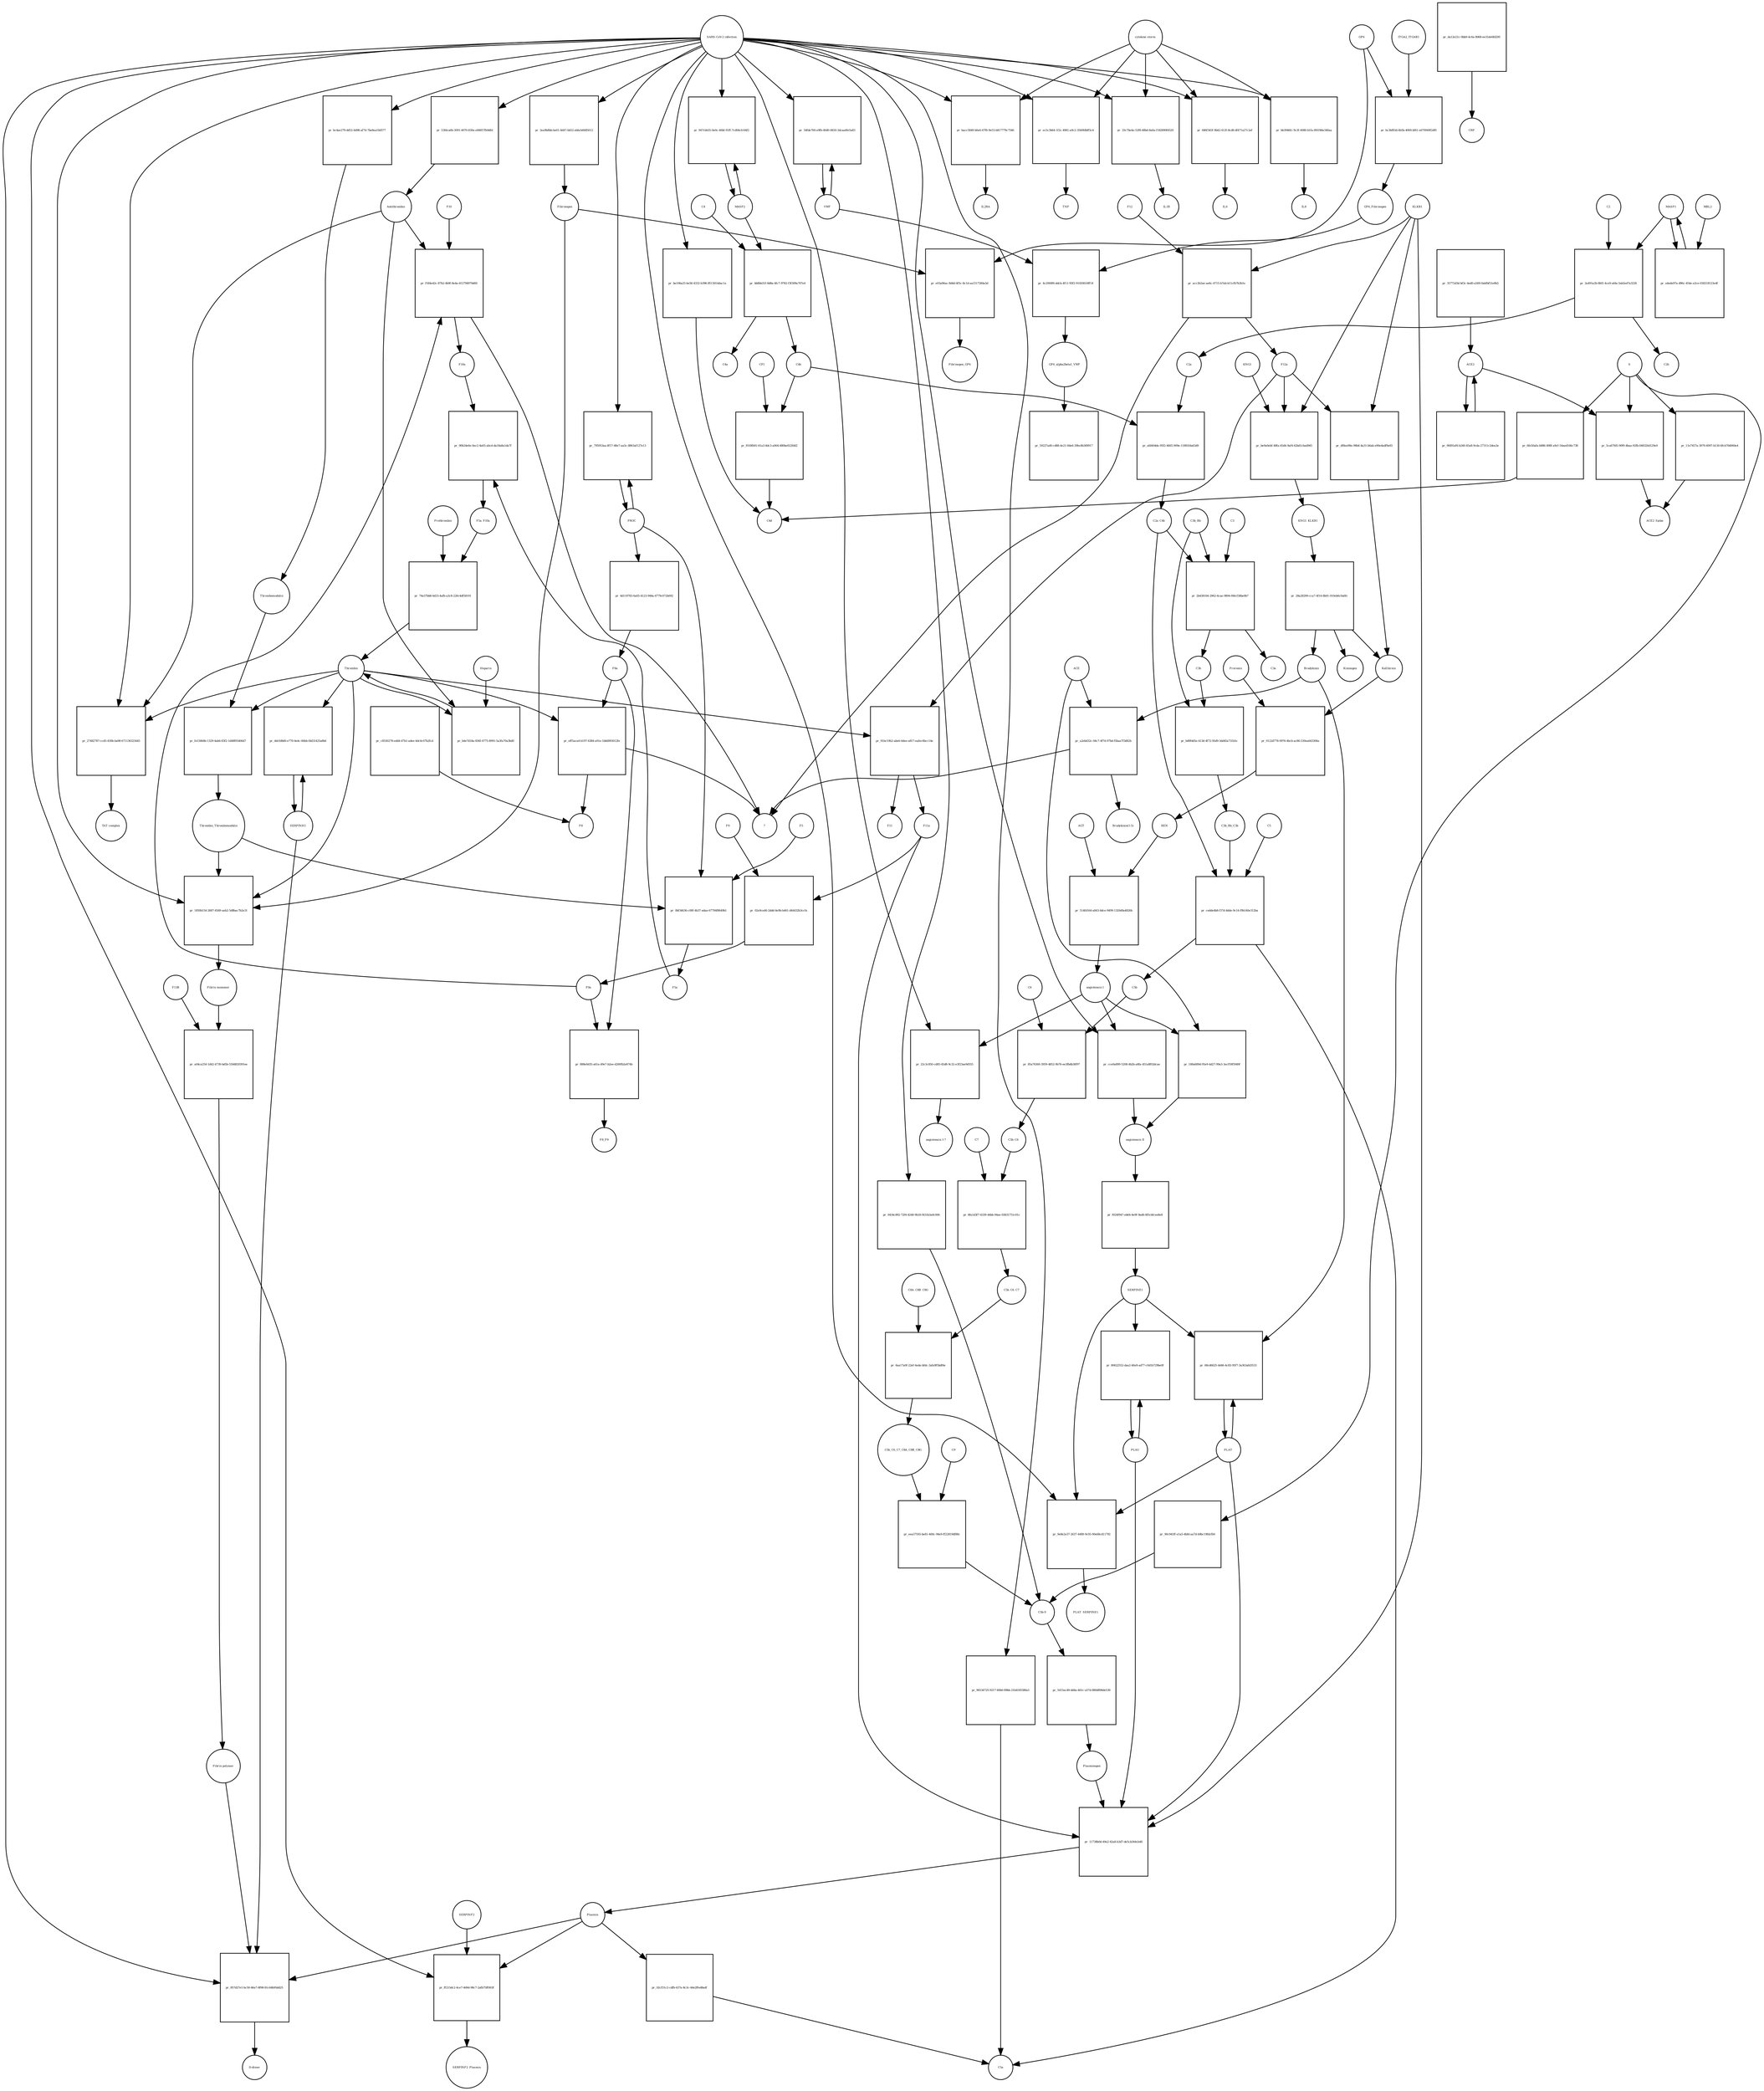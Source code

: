strict digraph  {
C4b [annotation="", bipartite=0, cls=macromolecule, fontsize=4, label=C4b, shape=circle];
"pr_afd404de-95f2-4665-909e-11881fda63d9" [annotation="", bipartite=1, cls=process, fontsize=4, label="pr_afd404de-95f2-4665-909e-11881fda63d9", shape=square];
C2a [annotation="", bipartite=0, cls=macromolecule, fontsize=4, label=C2a, shape=circle];
C2a_C4b [annotation="", bipartite=0, cls=complex, fontsize=4, label=C2a_C4b, shape=circle];
C3b [annotation="", bipartite=0, cls=macromolecule, fontsize=4, label=C3b, shape=circle];
"pr_bd9fdd5e-413d-4f72-95d9-3dd45a731b5c" [annotation="", bipartite=1, cls=process, fontsize=4, label="pr_bd9fdd5e-413d-4f72-95d9-3dd45a731b5c", shape=square];
C3b_Bb [annotation="urn_miriam_pubmed_12440962|urn_miriam_brenda_3.4.21.47", bipartite=0, cls=complex, fontsize=4, label=C3b_Bb, shape=circle];
C3b_Bb_C3b [annotation="urn_miriam_pubmed_12440962|urn_miriam_brenda_34.4.21.47", bipartite=0, cls=complex, fontsize=4, label=C3b_Bb_C3b, shape=circle];
"pr_f018fb91-61a3-4dc3-a064-480be022fdd2" [annotation="", bipartite=1, cls=process, fontsize=4, label="pr_f018fb91-61a3-4dc3-a064-480be022fdd2", shape=square];
C4d [annotation="", bipartite=0, cls=macromolecule, fontsize=4, label=C4d, shape=circle];
CFI [annotation="urn_miriam_hgnc_HGNC%3A2771", bipartite=0, cls=macromolecule, fontsize=4, label=CFI, shape=circle];
"pr_c8550278-edd4-47b1-adee-4dc6c07b2fcd" [annotation="", bipartite=1, cls=process, fontsize=4, label="pr_c8550278-edd4-47b1-adee-4dc6c07b2fcd", shape=square];
F8 [annotation="urn_miriam_hgnc_HGNC%3A3546", bipartite=0, cls=macromolecule, fontsize=4, label=F8, shape=circle];
"pr_53fdca6b-3091-4070-830e-e84857fb9dfd" [annotation="", bipartite=1, cls=process, fontsize=4, label="pr_53fdca6b-3091-4070-830e-e84857fb9dfd", shape=square];
Antithrombin [annotation="urn_miriam_hgnc_HGNC%3A775", bipartite=0, cls=macromolecule, fontsize=4, label=Antithrombin, shape=circle];
"SARS-CoV-2 infection" [annotation=urn_miriam_taxonomy_2697049, bipartite=0, cls=phenotype, fontsize=4, label="SARS-CoV-2 infection", shape=circle];
S [annotation="urn_miriam_uniprot_P0DTC2|urn_miriam_uniprot_P59594", bipartite=0, cls=macromolecule, fontsize=4, label=S, shape=circle];
"pr_11e7457a-3070-4097-b130-6fcb70d060e4" [annotation="", bipartite=1, cls="omitted process", fontsize=4, label="pr_11e7457a-3070-4097-b130-6fcb70d060e4", shape=square];
ACE2_Spike [annotation="", bipartite=0, cls=complex, fontsize=4, label=ACE2_Spike, shape=circle];
Bradykinin [annotation="urn_miriam_obo.chebi_CHEBI%3A3165", bipartite=0, cls=macromolecule, fontsize=4, label=Bradykinin, shape=circle];
"pr_a2ebd32c-04c7-4f7d-97bd-f5baa7f3d82b" [annotation="", bipartite=1, cls=process, fontsize=4, label="pr_a2ebd32c-04c7-4f7d-97bd-f5baa7f3d82b", shape=square];
"Bradykinin(1-5)" [annotation="", bipartite=0, cls=macromolecule, fontsize=4, label="Bradykinin(1-5)", shape=circle];
"?" [annotation="", bipartite=0, cls=macromolecule, fontsize=4, label="?", shape=circle];
ACE [annotation="urn_miriam_hgnc_HGNC%3A2707", bipartite=0, cls=macromolecule, fontsize=4, label=ACE, shape=circle];
ACE2 [annotation="urn_miriam_hgnc_HGNC%3A13557", bipartite=0, cls=macromolecule, fontsize=4, label=ACE2, shape=circle];
"pr_9fd91af6-b240-45a8-9cda-27311c2dea3e" [annotation="", bipartite=1, cls=process, fontsize=4, label="pr_9fd91af6-b240-45a8-9cda-27311c2dea3e", shape=square];
"pr_5ca67fd5-90f9-4baa-92fb-048326d129e9" [annotation="", bipartite=1, cls=process, fontsize=4, label="pr_5ca67fd5-90f9-4baa-92fb-048326d129e9", shape=square];
"pr_35772d3d-bf3c-4ed0-a569-0abfbf51e8b5" [annotation="", bipartite=1, cls=process, fontsize=4, label="pr_35772d3d-bf3c-4ed0-a569-0abfbf51e8b5", shape=square];
"angiotensin I" [annotation="urn_miriam_obo.chebi_CHEBI%3A2718", bipartite=0, cls="simple chemical", fontsize=4, label="angiotensin I", shape=circle];
"pr_22c3c850-cd85-45d8-9c32-e3f23ae9d555" [annotation="", bipartite=1, cls=process, fontsize=4, label="pr_22c3c850-cd85-45d8-9c32-e3f23ae9d555", shape=square];
"angiotensin I-7" [annotation="urn_miriam_obo.chebi_CHEBI%3A55438", bipartite=0, cls="simple chemical", fontsize=4, label="angiotensin I-7", shape=circle];
"pr_6fe50afa-b886-498f-a9cf-54aed166c738" [annotation="", bipartite=1, cls=process, fontsize=4, label="pr_6fe50afa-b886-498f-a9cf-54aed166c738", shape=square];
"pr_90c941ff-e1a5-4bfd-aa7d-b9bc19fdcfb0" [annotation="", bipartite=1, cls=process, fontsize=4, label="pr_90c941ff-e1a5-4bfd-aa7d-b9bc19fdcfb0", shape=square];
"C5b-9" [annotation="", bipartite=0, cls=complex, fontsize=4, label="C5b-9", shape=circle];
"pr_da12e21c-0bb9-4c6a-8068-ee31de6fd295" [annotation="", bipartite=1, cls=process, fontsize=4, label="pr_da12e21c-0bb9-4c6a-8068-ee31de6fd295", shape=square];
CRP [annotation="urn_miriam_hgnc_HGNC%3A2367", bipartite=0, cls=macromolecule, fontsize=4, label=CRP, shape=circle];
VWF [annotation="", bipartite=0, cls=macromolecule, fontsize=4, label=VWF, shape=circle];
"pr_54fde760-e9fb-40d0-8450-3dcaa6fe5a83" [annotation="", bipartite=1, cls=process, fontsize=4, label="pr_54fde760-e9fb-40d0-8450-3dcaa6fe5a83", shape=square];
PROC [annotation="urn_miriam_hgnc_HGNC%3A9451", bipartite=0, cls=macromolecule, fontsize=4, label=PROC, shape=circle];
"pr_795953aa-8f17-48e7-aa5c-8863af127e13" [annotation="", bipartite=1, cls=process, fontsize=4, label="pr_795953aa-8f17-48e7-aa5c-8863af127e13", shape=square];
"pr_be106a25-be56-4332-b396-8513014dac1a" [annotation="", bipartite=1, cls=process, fontsize=4, label="pr_be106a25-be56-4332-b396-8513014dac1a", shape=square];
Plasmin [annotation="urn_miriam_hgnc_HGNC%3A9051", bipartite=0, cls=macromolecule, fontsize=4, label=Plasmin, shape=circle];
"pr_ff215dc2-4ce7-469d-98c7-2afb75ff003f" [annotation="", bipartite=1, cls=process, fontsize=4, label="pr_ff215dc2-4ce7-469d-98c7-2afb75ff003f", shape=square];
SERPINF2 [annotation="urn_miriam_hgnc_HGNC%3A9075", bipartite=0, cls=macromolecule, fontsize=4, label=SERPINF2, shape=circle];
SERPINF2_Plasmin [annotation="", bipartite=0, cls=complex, fontsize=4, label=SERPINF2_Plasmin, shape=circle];
"pr_bc4ae279-dd52-4d98-af7d-7be8ea18d577" [annotation="", bipartite=1, cls=process, fontsize=4, label="pr_bc4ae279-dd52-4d98-af7d-7be8ea18d577", shape=square];
Thrombomodulin [annotation="urn_miriam_hgnc_HGNC%3A11784", bipartite=0, cls=macromolecule, fontsize=4, label=Thrombomodulin, shape=circle];
KLKB1 [annotation=urn_miriam_hgnc_6371, bipartite=0, cls=macromolecule, fontsize=4, label=KLKB1, shape=circle];
"pr_df8ee98e-98b4-4a31-b6ab-e90e4adf9e65" [annotation="", bipartite=1, cls=process, fontsize=4, label="pr_df8ee98e-98b4-4a31-b6ab-e90e4adf9e65", shape=square];
Kallikrein [annotation=urn_miriam_hgnc_6371, bipartite=0, cls=macromolecule, fontsize=4, label=Kallikrein, shape=circle];
F12a [annotation="urn_miriam_hgnc_HGNC%3A3530", bipartite=0, cls=macromolecule, fontsize=4, label=F12a, shape=circle];
KNG1_KLKB1 [annotation=urn_miriam_pubmed_17598838, bipartite=0, cls=complex, fontsize=4, label=KNG1_KLKB1, shape=circle];
"pr_28a28299-cca7-4f14-8b01-010eb6c0a6fc" [annotation="", bipartite=1, cls=process, fontsize=4, label="pr_28a28299-cca7-4f14-8b01-010eb6c0a6fc", shape=square];
Kininogen [annotation="urn_miriam_hgnc_HGNC%3A6383", bipartite=0, cls=macromolecule, fontsize=4, label=Kininogen, shape=circle];
"pr_0434c892-72f4-4248-9b18-f431b3a0c006" [annotation="", bipartite=1, cls=process, fontsize=4, label="pr_0434c892-72f4-4248-9b18-f431b3a0c006", shape=square];
"pr_96534725-9217-40b0-89bb-21b4185586a1" [annotation="", bipartite=1, cls=process, fontsize=4, label="pr_96534725-9217-40b0-89bb-21b4185586a1", shape=square];
C5a [annotation="", bipartite=0, cls=macromolecule, fontsize=4, label=C5a, shape=circle];
PLAT [annotation="urn_miriam_hgnc_HGNC%3A9051", bipartite=0, cls=macromolecule, fontsize=4, label=PLAT, shape=circle];
"pr_68cd6625-4d46-4c83-95f7-3a363afd3533" [annotation="", bipartite=1, cls=process, fontsize=4, label="pr_68cd6625-4d46-4c83-95f7-3a363afd3533", shape=square];
SERPINE1 [annotation="urn_miriam_hgnc_HGNC%3A8593", bipartite=0, cls=macromolecule, fontsize=4, label=SERPINE1, shape=circle];
AGT [annotation="urn_miriam_hgnc_HGNC%3A333", bipartite=0, cls=macromolecule, fontsize=4, label=AGT, shape=circle];
"pr_514fd164-a843-4dce-9499-1320d0a4826b" [annotation="", bipartite=1, cls=process, fontsize=4, label="pr_514fd164-a843-4dce-9499-1320d0a4826b", shape=square];
REN [annotation="urn_miriam_hgnc_HGNC%3A9958", bipartite=0, cls=macromolecule, fontsize=4, label=REN, shape=circle];
C2 [annotation="urn_miriam_hgnc_HGNC%3A1248", bipartite=0, cls=macromolecule, fontsize=4, label=C2, shape=circle];
"pr_2a491a2b-8fd1-4ce9-afda-5ab2ed7a3226" [annotation="", bipartite=1, cls=process, fontsize=4, label="pr_2a491a2b-8fd1-4ce9-afda-5ab2ed7a3226", shape=square];
C2b [annotation="", bipartite=0, cls=macromolecule, fontsize=4, label=C2b, shape=circle];
MASP1 [annotation="", bipartite=0, cls=macromolecule, fontsize=4, label=MASP1, shape=circle];
MASP2 [annotation="", bipartite=0, cls=macromolecule, fontsize=4, label=MASP2, shape=circle];
"pr_947cbb55-0e0c-46bf-91ff-7cd04cfc64f2" [annotation="", bipartite=1, cls=process, fontsize=4, label="pr_947cbb55-0e0c-46bf-91ff-7cd04cfc64f2", shape=square];
"pr_a4eda97a-d96c-454e-a3ce-030218123e4f" [annotation="", bipartite=1, cls=process, fontsize=4, label="pr_a4eda97a-d96c-454e-a3ce-030218123e4f", shape=square];
MBL2 [annotation=urn_miriam_hgnc_6902, bipartite=0, cls=macromolecule, fontsize=4, label=MBL2, shape=circle];
F10 [annotation="urn_miriam_hgnc_HGNC%3A3528", bipartite=0, cls=macromolecule, fontsize=4, label=F10, shape=circle];
"pr_f184e42c-87b2-4b9f-8e4a-612794970d60" [annotation="", bipartite=1, cls=process, fontsize=4, label="pr_f184e42c-87b2-4b9f-8e4a-612794970d60", shape=square];
F10a [annotation="urn_miriam_hgnc_HGNC%3A3528", bipartite=0, cls=macromolecule, fontsize=4, label=F10a, shape=circle];
F9a [annotation="", bipartite=0, cls=macromolecule, fontsize=4, label=F9a, shape=circle];
C3 [annotation="urn_miriam_hgnc_HGNC%3A1318", bipartite=0, cls=macromolecule, fontsize=4, label=C3, shape=circle];
"pr_2b438164-2962-4cae-9894-f66cf38be9b7" [annotation="", bipartite=1, cls=process, fontsize=4, label="pr_2b438164-2962-4cae-9894-f66cf38be9b7", shape=square];
C3a [annotation="", bipartite=0, cls=macromolecule, fontsize=4, label=C3a, shape=circle];
Prorenin [annotation="", bipartite=0, cls=macromolecule, fontsize=4, label=Prorenin, shape=circle];
"pr_0122d778-0976-4bcb-ac86-530ea643306a" [annotation="", bipartite=1, cls=process, fontsize=4, label="pr_0122d778-0976-4bcb-ac86-530ea643306a", shape=square];
F8a [annotation="urn_miriam_hgnc_HGNC%3A3546", bipartite=0, cls=macromolecule, fontsize=4, label=F8a, shape=circle];
"pr_eff5aca4-b197-4384-a91e-1b8d993012fe" [annotation="", bipartite=1, cls=process, fontsize=4, label="pr_eff5aca4-b197-4384-a91e-1b8d993012fe", shape=square];
Thrombin [annotation="urn_miriam_hgnc_HGNC%3A3535", bipartite=0, cls=macromolecule, fontsize=4, label=Thrombin, shape=circle];
"pr_b4e7d18a-836f-4775-8991-5a3fa70a3bd0" [annotation="", bipartite=1, cls=process, fontsize=4, label="pr_b4e7d18a-836f-4775-8991-5a3fa70a3bd0", shape=square];
Heparin [annotation="urn_miriam_pubmed_708377|urn_miriam_obo.chebi_CHEBI%3A28304", bipartite=0, cls="simple chemical", fontsize=4, label=Heparin, shape=circle];
"pr_188a689d-95e9-4d27-99a3-3ecf59f5949f" [annotation="", bipartite=1, cls=process, fontsize=4, label="pr_188a689d-95e9-4d27-99a3-3ecf59f5949f", shape=square];
"angiotensin II" [annotation="urn_miriam_obo.chebi_CHEBI%3A2718", bipartite=0, cls="simple chemical", fontsize=4, label="angiotensin II", shape=circle];
PLAU [annotation="", bipartite=0, cls=macromolecule, fontsize=4, label=PLAU, shape=circle];
"pr_80622552-daa2-46a9-ad77-c0d1b729be0f" [annotation="", bipartite=1, cls=process, fontsize=4, label="pr_80622552-daa2-46a9-ad77-c0d1b729be0f", shape=square];
F12 [annotation="urn_miriam_hgnc_HGNC%3A3530", bipartite=0, cls=macromolecule, fontsize=4, label=F12, shape=circle];
"pr_acc2b2ae-ae6c-4715-b7ab-b11cfb7b3b1e" [annotation="", bipartite=1, cls=process, fontsize=4, label="pr_acc2b2ae-ae6c-4715-b7ab-b11cfb7b3b1e", shape=square];
"pr_91bc19b2-abe6-4dee-a817-eafec6bcc14e" [annotation="", bipartite=1, cls=process, fontsize=4, label="pr_91bc19b2-abe6-4dee-a817-eafec6bcc14e", shape=square];
F11 [annotation="urn_miriam_hgnc_HGNC%3A3529", bipartite=0, cls=macromolecule, fontsize=4, label=F11, shape=circle];
F11a [annotation="urn_miriam_hgnc_HGNC%3A3529", bipartite=0, cls=macromolecule, fontsize=4, label=F11a, shape=circle];
C4 [annotation="", bipartite=0, cls=macromolecule, fontsize=4, label=C4, shape=circle];
"pr_bb8bb31f-8d8a-4fc7-9782-f3f309a707e4" [annotation="", bipartite=1, cls=process, fontsize=4, label="pr_bb8bb31f-8d8a-4fc7-9782-f3f309a707e4", shape=square];
C4a [annotation="", bipartite=0, cls=macromolecule, fontsize=4, label=C4a, shape=circle];
"pr_9e8e2e37-2637-4489-9c05-90e68cd11792" [annotation="", bipartite=1, cls=process, fontsize=4, label="pr_9e8e2e37-2637-4489-9c05-90e68cd11792", shape=square];
PLAT_SERPINE1 [annotation=urn_miriam_pubmed_22449964, bipartite=0, cls=complex, fontsize=4, label=PLAT_SERPINE1, shape=circle];
"pr_888e0d35-a61a-49e7-b2ee-d260fb2e874b" [annotation="", bipartite=1, cls=process, fontsize=4, label="pr_888e0d35-a61a-49e7-b2ee-d260fb2e874b", shape=square];
F8_F9 [annotation=urn_miriam_pubmed_22471307, bipartite=0, cls=complex, fontsize=4, label=F8_F9, shape=circle];
"pr_90b24e6e-0ec2-4a65-abcd-da18a8a1da7f" [annotation="", bipartite=1, cls=process, fontsize=4, label="pr_90b24e6e-0ec2-4a65-abcd-da18a8a1da7f", shape=square];
F5a [annotation="urn_miriam_hgnc_HGNC%3A3542", bipartite=0, cls=macromolecule, fontsize=4, label=F5a, shape=circle];
F5a_F10a [annotation=urn_miriam_pubmed_2303476, bipartite=0, cls=complex, fontsize=4, label=F5a_F10a, shape=circle];
F5 [annotation="urn_miriam_hgnc_HGNC%3A3541", bipartite=0, cls=macromolecule, fontsize=4, label=F5, shape=circle];
"pr_0bf34636-c00f-4b37-adaa-67794f8649b1" [annotation="", bipartite=1, cls=process, fontsize=4, label="pr_0bf34636-c00f-4b37-adaa-67794f8649b1", shape=square];
Thrombin_Thrombomodulin [annotation="urn_miriam_pubmed_6282863|urn_miriam_taxonomy_9986", bipartite=0, cls=complex, fontsize=4, label=Thrombin_Thrombomodulin, shape=circle];
SERPINH1 [annotation="urn_miriam_hgnc_HGNC%3A1546", bipartite=0, cls=macromolecule, fontsize=4, label=SERPINH1, shape=circle];
"pr_ddcfd8d0-e770-4e4c-84bb-fdd31425a8b6" [annotation="", bipartite=1, cls=process, fontsize=4, label="pr_ddcfd8d0-e770-4e4c-84bb-fdd31425a8b6", shape=square];
Fibrinogen [annotation=urn_miriam_pubmed_19296670, bipartite=0, cls=complex, fontsize=4, label=Fibrinogen, shape=circle];
"pr_1850b154-2687-4569-aab2-5d8bac7b2e31" [annotation="", bipartite=1, cls=process, fontsize=4, label="pr_1850b154-2687-4569-aab2-5d8bac7b2e31", shape=square];
"Fibrin monomer" [annotation="", bipartite=0, cls=macromolecule, fontsize=4, label="Fibrin monomer", shape=circle];
C5 [annotation="urn_miriam_hgnc_HGNC%3A1331", bipartite=0, cls=macromolecule, fontsize=4, label=C5, shape=circle];
"pr_cedde4b8-f37d-4dde-9c14-f9b140e312ba" [annotation="", bipartite=1, cls=process, fontsize=4, label="pr_cedde4b8-f37d-4dde-9c14-f9b140e312ba", shape=square];
C5b [annotation="", bipartite=0, cls=macromolecule, fontsize=4, label=C5b, shape=circle];
"pr_85a76360-3959-4852-9b76-ee3fbdb30f97" [annotation="", bipartite=1, cls=process, fontsize=4, label="pr_85a76360-3959-4852-9b76-ee3fbdb30f97", shape=square];
C6 [annotation="urn_miriam_hgnc_HGNC%3A1339", bipartite=0, cls=macromolecule, fontsize=4, label=C6, shape=circle];
C5b_C6 [annotation="", bipartite=0, cls=complex, fontsize=4, label=C5b_C6, shape=circle];
"pr_8fa1d3f7-4339-44bb-94ae-03831751c01c" [annotation="", bipartite=1, cls=process, fontsize=4, label="pr_8fa1d3f7-4339-44bb-94ae-03831751c01c", shape=square];
C7 [annotation="urn_miriam_hgnc_HGNC%3A1346", bipartite=0, cls=macromolecule, fontsize=4, label=C7, shape=circle];
C5b_C6_C7 [annotation=urn_miriam_pubmed_28630159, bipartite=0, cls=complex, fontsize=4, label=C5b_C6_C7, shape=circle];
"pr_6aa17a0f-22ef-4eda-bfdc-3afa9f5bdf6e" [annotation="", bipartite=1, cls=process, fontsize=4, label="pr_6aa17a0f-22ef-4eda-bfdc-3afa9f5bdf6e", shape=square];
C8A_C8B_C8G [annotation="", bipartite=0, cls=complex, fontsize=4, label=C8A_C8B_C8G, shape=circle];
C5b_C6_C7_C8A_C8B_C8G [annotation=urn_miriam_pubmed_28630159, bipartite=0, cls=complex, fontsize=4, label=C5b_C6_C7_C8A_C8B_C8G, shape=circle];
"pr_eea37593-be81-460c-94e9-ff22819df88c" [annotation="", bipartite=1, cls=process, fontsize=4, label="pr_eea37593-be81-460c-94e9-ff22819df88c", shape=square];
C9 [annotation="urn_miriam_hgnc_HGNC%3A1358", bipartite=0, cls=macromolecule, fontsize=4, label=C9, shape=circle];
"pr_cce0a899-5208-4b2b-a8fa-451a8f02dcae" [annotation="", bipartite=1, cls=process, fontsize=4, label="pr_cce0a899-5208-4b2b-a8fa-451a8f02dcae", shape=square];
"pr_33c76e4e-52f8-48bd-8a0a-f182890f4520" [annotation="", bipartite=1, cls=process, fontsize=4, label="pr_33c76e4e-52f8-48bd-8a0a-f182890f4520", shape=square];
IL1B [annotation=urn_miriam_hgnc_5992, bipartite=0, cls=macromolecule, fontsize=4, label=IL1B, shape=circle];
"cytokine storm" [annotation=urn_miriam_pubmed_2504360, bipartite=0, cls=phenotype, fontsize=4, label="cytokine storm", shape=circle];
"pr_3ea9b8bb-be01-4d47-bb52-abbcb6685612" [annotation="", bipartite=1, cls=process, fontsize=4, label="pr_3ea9b8bb-be01-4d47-bb52-abbcb6685612", shape=square];
"pr_686f345f-9b42-412f-8cd8-df471a27c2ef" [annotation="", bipartite=1, cls=process, fontsize=4, label="pr_686f345f-9b42-412f-8cd8-df471a27c2ef", shape=square];
IL6 [annotation=urn_miriam_hgnc_6018, bipartite=0, cls=macromolecule, fontsize=4, label=IL6, shape=circle];
"pr_bb3946fc-9c3f-4080-b1fa-891f48e340aa" [annotation="", bipartite=1, cls=process, fontsize=4, label="pr_bb3946fc-9c3f-4080-b1fa-891f48e340aa", shape=square];
IL8 [annotation="urn_miriam_hgnc_HGNC%3A6025", bipartite=0, cls=macromolecule, fontsize=4, label=IL8, shape=circle];
"pr_bacc5849-b0e6-47f6-9e53-b817779c7546" [annotation="", bipartite=1, cls=process, fontsize=4, label="pr_bacc5849-b0e6-47f6-9e53-b817779c7546", shape=square];
IL2RA [annotation="urn_miriam_hgnc_HGNC%3A6008", bipartite=0, cls=macromolecule, fontsize=4, label=IL2RA, shape=circle];
Plasminogen [annotation="urn_miriam_hgnc_HGNC%3A9071", bipartite=0, cls=macromolecule, fontsize=4, label=Plasminogen, shape=circle];
"pr_11738b0d-49e2-42a8-b3d7-de5cb344cb48" [annotation="", bipartite=1, cls=process, fontsize=4, label="pr_11738b0d-49e2-42a8-b3d7-de5cb344cb48", shape=square];
"pr_27482787-ccd5-430b-ba98-671136323445" [annotation="", bipartite=1, cls=process, fontsize=4, label="pr_27482787-ccd5-430b-ba98-671136323445", shape=square];
"TAT complex" [annotation=urn_miriam_pubmed_22930518, bipartite=0, cls=complex, fontsize=4, label="TAT complex", shape=circle];
Prothrombin [annotation="urn_miriam_hgnc_HGNC%3A3535", bipartite=0, cls=macromolecule, fontsize=4, label=Prothrombin, shape=circle];
"pr_74e37bb8-6d33-4afb-a3c8-220c4df58191" [annotation="", bipartite=1, cls=process, fontsize=4, label="pr_74e37bb8-6d33-4afb-a3c8-220c4df58191", shape=square];
"pr_4d119783-6a05-4123-948a-6779c072b092" [annotation="", bipartite=1, cls=process, fontsize=4, label="pr_4d119783-6a05-4123-948a-6779c072b092", shape=square];
"pr_f024f947-eb64-4e9f-9ad6-8f5cbfcee8e8" [annotation="", bipartite=1, cls=process, fontsize=4, label="pr_f024f947-eb64-4e9f-9ad6-8f5cbfcee8e8", shape=square];
"pr_fe15864b-1329-4ab6-83f2-1d48f05406d7" [annotation="", bipartite=1, cls=process, fontsize=4, label="pr_fe15864b-1329-4ab6-83f2-1d48f05406d7", shape=square];
F9 [annotation="urn_miriam_hgnc_HGNC%3A35531", bipartite=0, cls=macromolecule, fontsize=4, label=F9, shape=circle];
"pr_02a9ca46-2ddd-4e9b-b461-d44432b3ccfa" [annotation="", bipartite=1, cls=process, fontsize=4, label="pr_02a9ca46-2ddd-4e9b-b461-d44432b3ccfa", shape=square];
"pr_be9a0ebf-48fa-45d4-9af4-42bd1cbad945" [annotation="", bipartite=1, cls=process, fontsize=4, label="pr_be9a0ebf-48fa-45d4-9af4-42bd1cbad945", shape=square];
KNG1 [annotation=urn_miriam_hgnc_6383, bipartite=0, cls=macromolecule, fontsize=4, label=KNG1, shape=circle];
"pr_5415ac49-dd4a-461c-a57d-880d896de530" [annotation="", bipartite=1, cls=process, fontsize=4, label="pr_5415ac49-dd4a-461c-a57d-880d896de530", shape=square];
"pr_02cf31c2-cdfb-437a-8c3c-44e2ffed8adf" [annotation="", bipartite=1, cls=process, fontsize=4, label="pr_02cf31c2-cdfb-437a-8c3c-44e2ffed8adf", shape=square];
"pr_ec5c3b64-1f2c-4981-a9c2-3560fdbff5c4" [annotation="", bipartite=1, cls=process, fontsize=4, label="pr_ec5c3b64-1f2c-4981-a9c2-3560fdbff5c4", shape=square];
TNF [annotation=urn_miriam_hgnc_11892, bipartite=0, cls=macromolecule, fontsize=4, label=TNF, shape=circle];
"pr_a04ca254-1d42-4739-bd5b-550d820391ee" [annotation="", bipartite=1, cls=process, fontsize=4, label="pr_a04ca254-1d42-4739-bd5b-550d820391ee", shape=square];
"Fibrin polymer" [annotation="", bipartite=0, cls=macromolecule, fontsize=4, label="Fibrin polymer", shape=circle];
F13B [annotation="", bipartite=0, cls=macromolecule, fontsize=4, label=F13B, shape=circle];
"pr_857d27e1-bc50-46a7-8f98-81c64b95dd25" [annotation="", bipartite=1, cls=process, fontsize=4, label="pr_857d27e1-bc50-46a7-8f98-81c64b95dd25", shape=square];
"D-dimer" [annotation=urn_miriam_pubmed_19008457, bipartite=0, cls=macromolecule, fontsize=4, label="D-dimer", shape=circle];
GP6_alpha2beta1_VWF [annotation="", bipartite=0, cls=complex, fontsize=4, label=GP6_alpha2beta1_VWF, shape=circle];
"pr_59227ad0-cd88-4e21-84e6-39bc8b369917" [annotation="", bipartite=1, cls="omitted process", fontsize=4, label="pr_59227ad0-cd88-4e21-84e6-39bc8b369917", shape=square];
GP6 [annotation=urn_miriam_hgnc_14388, bipartite=0, cls=macromolecule, fontsize=4, label=GP6, shape=circle];
"pr_bc3bf83d-4b5b-4069-bf61-e670949f2df0" [annotation="", bipartite=1, cls=process, fontsize=4, label="pr_bc3bf83d-4b5b-4069-bf61-e670949f2df0", shape=square];
ITGA2_ITGAB1 [annotation="urn_miriam_intact_EBI-16428357", bipartite=0, cls=complex, fontsize=4, label=ITGA2_ITGAB1, shape=circle];
GP6_Fibrinogen [annotation="", bipartite=0, cls=complex, fontsize=4, label=GP6_Fibrinogen, shape=circle];
"pr_4c2000f6-ddcb-4f11-95f2-91020610ff14" [annotation="", bipartite=1, cls=process, fontsize=4, label="pr_4c2000f6-ddcb-4f11-95f2-91020610ff14", shape=square];
"pr_e03a96ac-8d4d-4f5c-8c1d-aa1517284a5d" [annotation="", bipartite=1, cls=process, fontsize=4, label="pr_e03a96ac-8d4d-4f5c-8c1d-aa1517284a5d", shape=square];
Fibrinogen_GP6 [annotation=urn_miriam_pubmed_19296670, bipartite=0, cls=complex, fontsize=4, label=Fibrinogen_GP6, shape=circle];
C4b -> "pr_afd404de-95f2-4665-909e-11881fda63d9"  [annotation="", interaction_type=consumption];
C4b -> "pr_f018fb91-61a3-4dc3-a064-480be022fdd2"  [annotation="", interaction_type=consumption];
"pr_afd404de-95f2-4665-909e-11881fda63d9" -> C2a_C4b  [annotation="", interaction_type=production];
C2a -> "pr_afd404de-95f2-4665-909e-11881fda63d9"  [annotation="", interaction_type=consumption];
C2a_C4b -> "pr_2b438164-2962-4cae-9894-f66cf38be9b7"  [annotation=urn_miriam_pubmed_12440962, interaction_type=catalysis];
C2a_C4b -> "pr_cedde4b8-f37d-4dde-9c14-f9b140e312ba"  [annotation=urn_miriam_pubmed_28630159, interaction_type=catalysis];
C3b -> "pr_bd9fdd5e-413d-4f72-95d9-3dd45a731b5c"  [annotation="", interaction_type=consumption];
"pr_bd9fdd5e-413d-4f72-95d9-3dd45a731b5c" -> C3b_Bb_C3b  [annotation="", interaction_type=production];
C3b_Bb -> "pr_bd9fdd5e-413d-4f72-95d9-3dd45a731b5c"  [annotation="", interaction_type=consumption];
C3b_Bb -> "pr_2b438164-2962-4cae-9894-f66cf38be9b7"  [annotation=urn_miriam_pubmed_12440962, interaction_type=catalysis];
C3b_Bb_C3b -> "pr_cedde4b8-f37d-4dde-9c14-f9b140e312ba"  [annotation=urn_miriam_pubmed_28630159, interaction_type=catalysis];
"pr_f018fb91-61a3-4dc3-a064-480be022fdd2" -> C4d  [annotation="", interaction_type=production];
CFI -> "pr_f018fb91-61a3-4dc3-a064-480be022fdd2"  [annotation=urn_miriam_pubmed_19362461, interaction_type=catalysis];
"pr_c8550278-edd4-47b1-adee-4dc6c07b2fcd" -> F8  [annotation="", interaction_type=production];
"pr_53fdca6b-3091-4070-830e-e84857fb9dfd" -> Antithrombin  [annotation="", interaction_type=production];
Antithrombin -> "pr_f184e42c-87b2-4b9f-8e4a-612794970d60"  [annotation="urn_miriam_pubmed_11551226|urn_miriam_pubmed_15853774", interaction_type=inhibition];
Antithrombin -> "pr_b4e7d18a-836f-4775-8991-5a3fa70a3bd0"  [annotation=urn_miriam_pubmed_15853774, interaction_type=inhibition];
Antithrombin -> "pr_27482787-ccd5-430b-ba98-671136323445"  [annotation="", interaction_type=consumption];
"SARS-CoV-2 infection" -> "pr_53fdca6b-3091-4070-830e-e84857fb9dfd"  [annotation=urn_miriam_pubmed_32302438, interaction_type="necessary stimulation"];
"SARS-CoV-2 infection" -> "pr_22c3c850-cd85-45d8-9c32-e3f23ae9d555"  [annotation=urn_miriam_pubmed_23392115, interaction_type=inhibition];
"SARS-CoV-2 infection" -> "pr_54fde760-e9fb-40d0-8450-3dcaa6fe5a83"  [annotation=urn_miriam_pubmed_32367170, interaction_type="necessary stimulation"];
"SARS-CoV-2 infection" -> "pr_795953aa-8f17-48e7-aa5c-8863af127e13"  [annotation=urn_miriam_pubmed_32302438, interaction_type="necessary stimulation"];
"SARS-CoV-2 infection" -> "pr_be106a25-be56-4332-b396-8513014dac1a"  [annotation=urn_miriam_pubmed_32299776, interaction_type=stimulation];
"SARS-CoV-2 infection" -> "pr_ff215dc2-4ce7-469d-98c7-2afb75ff003f"  [annotation="urn_miriam_pubmed_2437112|urn_miriam_doi_10.1101%2F2020.04.25.20077842", interaction_type=stimulation];
"SARS-CoV-2 infection" -> "pr_bc4ae279-dd52-4d98-af7d-7be8ea18d577"  [annotation="urn_miriam_doi_10.1101%2F2020.04.25.20077842", interaction_type="necessary stimulation"];
"SARS-CoV-2 infection" -> "pr_0434c892-72f4-4248-9b18-f431b3a0c006"  [annotation=urn_miriam_pmc_PMC7260598, interaction_type="necessary stimulation"];
"SARS-CoV-2 infection" -> "pr_96534725-9217-40b0-89bb-21b4185586a1"  [annotation=urn_miriam_pmc_PMC7260598, interaction_type="necessary stimulation"];
"SARS-CoV-2 infection" -> "pr_947cbb55-0e0c-46bf-91ff-7cd04cfc64f2"  [annotation="urn_miriam_pubmed_11290788|urn_miriam_pubmed_32299776", interaction_type=stimulation];
"SARS-CoV-2 infection" -> "pr_9e8e2e37-2637-4489-9c05-90e68cd11792"  [annotation="urn_miriam_pubmed_22449964|urn_miriam_doi_10.1101%2F2020.04.25.20077842", interaction_type="necessary stimulation"];
"SARS-CoV-2 infection" -> "pr_1850b154-2687-4569-aab2-5d8bac7b2e31"  [annotation="urn_miriam_pubmed_6282863|urn_miriam_pubmed_28228446|urn_miriam_pubmed_2117226", interaction_type="necessary stimulation"];
"SARS-CoV-2 infection" -> "pr_cce0a899-5208-4b2b-a8fa-451a8f02dcae"  [annotation=urn_miriam_pubmed_32048163, interaction_type=catalysis];
"SARS-CoV-2 infection" -> "pr_33c76e4e-52f8-48bd-8a0a-f182890f4520"  [annotation=urn_miriam_pubmed_32171193, interaction_type=stimulation];
"SARS-CoV-2 infection" -> "pr_3ea9b8bb-be01-4d47-bb52-abbcb6685612"  [annotation="", interaction_type=consumption];
"SARS-CoV-2 infection" -> "pr_686f345f-9b42-412f-8cd8-df471a27c2ef"  [annotation=urn_miriam_pubmed_32286245, interaction_type=stimulation];
"SARS-CoV-2 infection" -> "pr_bb3946fc-9c3f-4080-b1fa-891f48e340aa"  [annotation=urn_miriam_pubmed_32286245, interaction_type=stimulation];
"SARS-CoV-2 infection" -> "pr_bacc5849-b0e6-47f6-9e53-b817779c7546"  [annotation=urn_miriam_pubmed_32286245, interaction_type=stimulation];
"SARS-CoV-2 infection" -> "pr_27482787-ccd5-430b-ba98-671136323445"  [annotation="urn_miriam_pubmed_22930518|urn_miriam_doi_10.1101%2F2020.04.25.20077842", interaction_type="necessary stimulation"];
"SARS-CoV-2 infection" -> "pr_ec5c3b64-1f2c-4981-a9c2-3560fdbff5c4"  [annotation=urn_miriam_pubmed_32504360, interaction_type=stimulation];
"SARS-CoV-2 infection" -> "pr_857d27e1-bc50-46a7-8f98-81c64b95dd25"  [annotation="urn_miriam_pubmed_29096812|urn_miriam_pubmed_10574983|urn_miriam_pubmed_32172226", interaction_type="necessary stimulation"];
S -> "pr_11e7457a-3070-4097-b130-6fcb70d060e4"  [annotation="", interaction_type=consumption];
S -> "pr_5ca67fd5-90f9-4baa-92fb-048326d129e9"  [annotation="", interaction_type=consumption];
S -> "pr_6fe50afa-b886-498f-a9cf-54aed166c738"  [annotation="", interaction_type=consumption];
S -> "pr_90c941ff-e1a5-4bfd-aa7d-b9bc19fdcfb0"  [annotation="", interaction_type=consumption];
"pr_11e7457a-3070-4097-b130-6fcb70d060e4" -> ACE2_Spike  [annotation="", interaction_type=production];
Bradykinin -> "pr_a2ebd32c-04c7-4f7d-97bd-f5baa7f3d82b"  [annotation="", interaction_type=consumption];
Bradykinin -> "pr_68cd6625-4d46-4c83-95f7-3a363afd3533"  [annotation="urn_miriam_pubmed_10373228|urn_miriam_pubmed_2769655", interaction_type=catalysis];
"pr_a2ebd32c-04c7-4f7d-97bd-f5baa7f3d82b" -> "Bradykinin(1-5)"  [annotation="", interaction_type=production];
"pr_a2ebd32c-04c7-4f7d-97bd-f5baa7f3d82b" -> "?"  [annotation="", interaction_type=production];
ACE -> "pr_a2ebd32c-04c7-4f7d-97bd-f5baa7f3d82b"  [annotation=urn_miriam_pubmed_10969042, interaction_type=catalysis];
ACE -> "pr_188a689d-95e9-4d27-99a3-3ecf59f5949f"  [annotation="urn_miriam_taxonomy_9606|urn_miriam_pubmed_190881|urn_miriam_pubmed_10969042", interaction_type=catalysis];
ACE2 -> "pr_9fd91af6-b240-45a8-9cda-27311c2dea3e"  [annotation="", interaction_type=consumption];
ACE2 -> "pr_5ca67fd5-90f9-4baa-92fb-048326d129e9"  [annotation="", interaction_type=consumption];
"pr_9fd91af6-b240-45a8-9cda-27311c2dea3e" -> ACE2  [annotation="", interaction_type=production];
"pr_5ca67fd5-90f9-4baa-92fb-048326d129e9" -> ACE2_Spike  [annotation="", interaction_type=production];
"pr_35772d3d-bf3c-4ed0-a569-0abfbf51e8b5" -> ACE2  [annotation="", interaction_type=production];
"angiotensin I" -> "pr_22c3c850-cd85-45d8-9c32-e3f23ae9d555"  [annotation="", interaction_type=consumption];
"angiotensin I" -> "pr_188a689d-95e9-4d27-99a3-3ecf59f5949f"  [annotation="", interaction_type=consumption];
"angiotensin I" -> "pr_cce0a899-5208-4b2b-a8fa-451a8f02dcae"  [annotation="", interaction_type=consumption];
"pr_22c3c850-cd85-45d8-9c32-e3f23ae9d555" -> "angiotensin I-7"  [annotation="", interaction_type=production];
"pr_6fe50afa-b886-498f-a9cf-54aed166c738" -> C4d  [annotation="", interaction_type=production];
"pr_90c941ff-e1a5-4bfd-aa7d-b9bc19fdcfb0" -> "C5b-9"  [annotation="", interaction_type=production];
"C5b-9" -> "pr_5415ac49-dd4a-461c-a57d-880d896de530"  [annotation="", interaction_type=consumption];
"pr_da12e21c-0bb9-4c6a-8068-ee31de6fd295" -> CRP  [annotation="", interaction_type=production];
VWF -> "pr_54fde760-e9fb-40d0-8450-3dcaa6fe5a83"  [annotation="", interaction_type=consumption];
VWF -> "pr_4c2000f6-ddcb-4f11-95f2-91020610ff14"  [annotation="", interaction_type=consumption];
"pr_54fde760-e9fb-40d0-8450-3dcaa6fe5a83" -> VWF  [annotation="", interaction_type=production];
PROC -> "pr_795953aa-8f17-48e7-aa5c-8863af127e13"  [annotation="", interaction_type=consumption];
PROC -> "pr_0bf34636-c00f-4b37-adaa-67794f8649b1"  [annotation="urn_miriam_pubmed_6282863|urn_miriam_pubmed_6572921|urn_miriam_pubmed_2322551", interaction_type=inhibition];
PROC -> "pr_4d119783-6a05-4123-948a-6779c072b092"  [annotation="", interaction_type=consumption];
"pr_795953aa-8f17-48e7-aa5c-8863af127e13" -> PROC  [annotation="", interaction_type=production];
"pr_be106a25-be56-4332-b396-8513014dac1a" -> C4d  [annotation="", interaction_type=production];
Plasmin -> "pr_ff215dc2-4ce7-469d-98c7-2afb75ff003f"  [annotation="", interaction_type=consumption];
Plasmin -> "pr_02cf31c2-cdfb-437a-8c3c-44e2ffed8adf"  [annotation="urn_miriam_pubmed_27077125|urn_miriam_taxonomy_10090", interaction_type="necessary stimulation"];
Plasmin -> "pr_857d27e1-bc50-46a7-8f98-81c64b95dd25"  [annotation="urn_miriam_pubmed_29096812|urn_miriam_pubmed_10574983|urn_miriam_pubmed_32172226", interaction_type=catalysis];
"pr_ff215dc2-4ce7-469d-98c7-2afb75ff003f" -> SERPINF2_Plasmin  [annotation="", interaction_type=production];
SERPINF2 -> "pr_ff215dc2-4ce7-469d-98c7-2afb75ff003f"  [annotation="", interaction_type=consumption];
"pr_bc4ae279-dd52-4d98-af7d-7be8ea18d577" -> Thrombomodulin  [annotation="", interaction_type=production];
Thrombomodulin -> "pr_fe15864b-1329-4ab6-83f2-1d48f05406d7"  [annotation="", interaction_type=consumption];
KLKB1 -> "pr_df8ee98e-98b4-4a31-b6ab-e90e4adf9e65"  [annotation="", interaction_type=consumption];
KLKB1 -> "pr_acc2b2ae-ae6c-4715-b7ab-b11cfb7b3b1e"  [annotation=urn_miriam_pubmed_21304106, interaction_type=catalysis];
KLKB1 -> "pr_11738b0d-49e2-42a8-b3d7-de5cb344cb48"  [annotation=urn_miriam_pubmed_3850647, interaction_type=catalysis];
KLKB1 -> "pr_be9a0ebf-48fa-45d4-9af4-42bd1cbad945"  [annotation="", interaction_type=consumption];
"pr_df8ee98e-98b4-4a31-b6ab-e90e4adf9e65" -> Kallikrein  [annotation="", interaction_type=production];
Kallikrein -> "pr_0122d778-0976-4bcb-ac86-530ea643306a"  [annotation=urn_miriam_pubmed_12793984, interaction_type=catalysis];
F12a -> "pr_df8ee98e-98b4-4a31-b6ab-e90e4adf9e65"  [annotation=urn_miriam_pubmed_21304106, interaction_type=catalysis];
F12a -> "pr_91bc19b2-abe6-4dee-a817-eafec6bcc14e"  [annotation="", interaction_type=consumption];
F12a -> "pr_be9a0ebf-48fa-45d4-9af4-42bd1cbad945"  [annotation=urn_miriam_pubmed_7944388, interaction_type=catalysis];
KNG1_KLKB1 -> "pr_28a28299-cca7-4f14-8b01-010eb6c0a6fc"  [annotation=urn_miriam_isbn_9781482204049, interaction_type=catalysis];
"pr_28a28299-cca7-4f14-8b01-010eb6c0a6fc" -> Kininogen  [annotation="", interaction_type=production];
"pr_28a28299-cca7-4f14-8b01-010eb6c0a6fc" -> Bradykinin  [annotation="", interaction_type=production];
"pr_28a28299-cca7-4f14-8b01-010eb6c0a6fc" -> Kallikrein  [annotation="", interaction_type=production];
"pr_0434c892-72f4-4248-9b18-f431b3a0c006" -> "C5b-9"  [annotation="", interaction_type=production];
"pr_96534725-9217-40b0-89bb-21b4185586a1" -> C5a  [annotation="", interaction_type=production];
PLAT -> "pr_68cd6625-4d46-4c83-95f7-3a363afd3533"  [annotation="", interaction_type=consumption];
PLAT -> "pr_9e8e2e37-2637-4489-9c05-90e68cd11792"  [annotation="", interaction_type=consumption];
PLAT -> "pr_11738b0d-49e2-42a8-b3d7-de5cb344cb48"  [annotation=urn_miriam_pubmed_3850647, interaction_type=catalysis];
"pr_68cd6625-4d46-4c83-95f7-3a363afd3533" -> PLAT  [annotation="", interaction_type=production];
SERPINE1 -> "pr_68cd6625-4d46-4c83-95f7-3a363afd3533"  [annotation="urn_miriam_pubmed_10373228|urn_miriam_pubmed_2769655", interaction_type=inhibition];
SERPINE1 -> "pr_80622552-daa2-46a9-ad77-c0d1b729be0f"  [annotation=urn_miriam_pubmed_21199867, interaction_type=inhibition];
SERPINE1 -> "pr_9e8e2e37-2637-4489-9c05-90e68cd11792"  [annotation="", interaction_type=consumption];
AGT -> "pr_514fd164-a843-4dce-9499-1320d0a4826b"  [annotation="", interaction_type=consumption];
"pr_514fd164-a843-4dce-9499-1320d0a4826b" -> "angiotensin I"  [annotation="", interaction_type=production];
REN -> "pr_514fd164-a843-4dce-9499-1320d0a4826b"  [annotation="urn_miriam_pubmed_10585461|urn_miriam_pubmed_30934934|urn_miriam_pubmed_6172448|urn_miriam_taxonomy_9606", interaction_type=catalysis];
C2 -> "pr_2a491a2b-8fd1-4ce9-afda-5ab2ed7a3226"  [annotation="", interaction_type=consumption];
"pr_2a491a2b-8fd1-4ce9-afda-5ab2ed7a3226" -> C2a  [annotation="", interaction_type=production];
"pr_2a491a2b-8fd1-4ce9-afda-5ab2ed7a3226" -> C2b  [annotation="", interaction_type=production];
MASP1 -> "pr_2a491a2b-8fd1-4ce9-afda-5ab2ed7a3226"  [annotation=urn_miriam_pubmed_10946292, interaction_type=catalysis];
MASP1 -> "pr_a4eda97a-d96c-454e-a3ce-030218123e4f"  [annotation="", interaction_type=consumption];
MASP2 -> "pr_947cbb55-0e0c-46bf-91ff-7cd04cfc64f2"  [annotation="", interaction_type=consumption];
MASP2 -> "pr_bb8bb31f-8d8a-4fc7-9782-f3f309a707e4"  [annotation=urn_miriam_pubmed_21664989, interaction_type=catalysis];
"pr_947cbb55-0e0c-46bf-91ff-7cd04cfc64f2" -> MASP2  [annotation="", interaction_type=production];
"pr_a4eda97a-d96c-454e-a3ce-030218123e4f" -> MASP1  [annotation="", interaction_type=production];
MBL2 -> "pr_a4eda97a-d96c-454e-a3ce-030218123e4f"  [annotation=urn_miriam_pubmed_11290788, interaction_type=stimulation];
F10 -> "pr_f184e42c-87b2-4b9f-8e4a-612794970d60"  [annotation="", interaction_type=consumption];
"pr_f184e42c-87b2-4b9f-8e4a-612794970d60" -> F10a  [annotation="", interaction_type=production];
"pr_f184e42c-87b2-4b9f-8e4a-612794970d60" -> "?"  [annotation="", interaction_type=production];
F10a -> "pr_90b24e6e-0ec2-4a65-abcd-da18a8a1da7f"  [annotation="", interaction_type=consumption];
F9a -> "pr_f184e42c-87b2-4b9f-8e4a-612794970d60"  [annotation="urn_miriam_pubmed_11551226|urn_miriam_pubmed_15853774", interaction_type=catalysis];
F9a -> "pr_888e0d35-a61a-49e7-b2ee-d260fb2e874b"  [annotation="", interaction_type=consumption];
C3 -> "pr_2b438164-2962-4cae-9894-f66cf38be9b7"  [annotation="", interaction_type=consumption];
"pr_2b438164-2962-4cae-9894-f66cf38be9b7" -> C3a  [annotation="", interaction_type=production];
"pr_2b438164-2962-4cae-9894-f66cf38be9b7" -> C3b  [annotation="", interaction_type=production];
Prorenin -> "pr_0122d778-0976-4bcb-ac86-530ea643306a"  [annotation="", interaction_type=consumption];
"pr_0122d778-0976-4bcb-ac86-530ea643306a" -> REN  [annotation="", interaction_type=production];
F8a -> "pr_eff5aca4-b197-4384-a91e-1b8d993012fe"  [annotation="", interaction_type=consumption];
F8a -> "pr_888e0d35-a61a-49e7-b2ee-d260fb2e874b"  [annotation="", interaction_type=consumption];
"pr_eff5aca4-b197-4384-a91e-1b8d993012fe" -> F8  [annotation="", interaction_type=production];
"pr_eff5aca4-b197-4384-a91e-1b8d993012fe" -> "?"  [annotation="", interaction_type=production];
Thrombin -> "pr_eff5aca4-b197-4384-a91e-1b8d993012fe"  [annotation=urn_miriam_pubmed_15746105, interaction_type=catalysis];
Thrombin -> "pr_b4e7d18a-836f-4775-8991-5a3fa70a3bd0"  [annotation="", interaction_type=consumption];
Thrombin -> "pr_91bc19b2-abe6-4dee-a817-eafec6bcc14e"  [annotation="urn_miriam_pubmed_21304106|urn_miriam_pubmed_8631976", interaction_type=catalysis];
Thrombin -> "pr_ddcfd8d0-e770-4e4c-84bb-fdd31425a8b6"  [annotation=urn_miriam_pubmed_23809134, interaction_type=catalysis];
Thrombin -> "pr_1850b154-2687-4569-aab2-5d8bac7b2e31"  [annotation="urn_miriam_pubmed_6282863|urn_miriam_pubmed_28228446|urn_miriam_pubmed_2117226", interaction_type=catalysis];
Thrombin -> "pr_27482787-ccd5-430b-ba98-671136323445"  [annotation="", interaction_type=consumption];
Thrombin -> "pr_fe15864b-1329-4ab6-83f2-1d48f05406d7"  [annotation="", interaction_type=consumption];
"pr_b4e7d18a-836f-4775-8991-5a3fa70a3bd0" -> Thrombin  [annotation="", interaction_type=production];
Heparin -> "pr_b4e7d18a-836f-4775-8991-5a3fa70a3bd0"  [annotation=urn_miriam_pubmed_15853774, interaction_type=catalysis];
"pr_188a689d-95e9-4d27-99a3-3ecf59f5949f" -> "angiotensin II"  [annotation="", interaction_type=production];
"angiotensin II" -> "pr_f024f947-eb64-4e9f-9ad6-8f5cbfcee8e8"  [annotation="", interaction_type=consumption];
PLAU -> "pr_80622552-daa2-46a9-ad77-c0d1b729be0f"  [annotation="", interaction_type=consumption];
PLAU -> "pr_11738b0d-49e2-42a8-b3d7-de5cb344cb48"  [annotation=urn_miriam_pubmed_3850647, interaction_type=catalysis];
"pr_80622552-daa2-46a9-ad77-c0d1b729be0f" -> PLAU  [annotation="", interaction_type=production];
F12 -> "pr_acc2b2ae-ae6c-4715-b7ab-b11cfb7b3b1e"  [annotation="", interaction_type=consumption];
"pr_acc2b2ae-ae6c-4715-b7ab-b11cfb7b3b1e" -> F12a  [annotation="", interaction_type=production];
"pr_acc2b2ae-ae6c-4715-b7ab-b11cfb7b3b1e" -> "?"  [annotation="", interaction_type=production];
"pr_91bc19b2-abe6-4dee-a817-eafec6bcc14e" -> F11  [annotation="", interaction_type=production];
"pr_91bc19b2-abe6-4dee-a817-eafec6bcc14e" -> F11a  [annotation="", interaction_type=production];
F11a -> "pr_11738b0d-49e2-42a8-b3d7-de5cb344cb48"  [annotation=urn_miriam_pubmed_3850647, interaction_type=catalysis];
F11a -> "pr_02a9ca46-2ddd-4e9b-b461-d44432b3ccfa"  [annotation=urn_miriam_pubmed_9100000, interaction_type=catalysis];
C4 -> "pr_bb8bb31f-8d8a-4fc7-9782-f3f309a707e4"  [annotation="", interaction_type=consumption];
"pr_bb8bb31f-8d8a-4fc7-9782-f3f309a707e4" -> C4b  [annotation="", interaction_type=production];
"pr_bb8bb31f-8d8a-4fc7-9782-f3f309a707e4" -> C4a  [annotation="", interaction_type=production];
"pr_9e8e2e37-2637-4489-9c05-90e68cd11792" -> PLAT_SERPINE1  [annotation="", interaction_type=production];
"pr_888e0d35-a61a-49e7-b2ee-d260fb2e874b" -> F8_F9  [annotation="", interaction_type=production];
"pr_90b24e6e-0ec2-4a65-abcd-da18a8a1da7f" -> F5a_F10a  [annotation="", interaction_type=production];
F5a -> "pr_90b24e6e-0ec2-4a65-abcd-da18a8a1da7f"  [annotation="", interaction_type=consumption];
F5a_F10a -> "pr_74e37bb8-6d33-4afb-a3c8-220c4df58191"  [annotation="urn_miriam_pubmed_4430674|urn_miriam_pubmed_3818642", interaction_type=catalysis];
F5 -> "pr_0bf34636-c00f-4b37-adaa-67794f8649b1"  [annotation="", interaction_type=consumption];
"pr_0bf34636-c00f-4b37-adaa-67794f8649b1" -> F5a  [annotation="", interaction_type=production];
Thrombin_Thrombomodulin -> "pr_0bf34636-c00f-4b37-adaa-67794f8649b1"  [annotation="urn_miriam_pubmed_6282863|urn_miriam_pubmed_6572921|urn_miriam_pubmed_2322551", interaction_type=inhibition];
Thrombin_Thrombomodulin -> "pr_1850b154-2687-4569-aab2-5d8bac7b2e31"  [annotation="urn_miriam_pubmed_6282863|urn_miriam_pubmed_28228446|urn_miriam_pubmed_2117226", interaction_type=inhibition];
SERPINH1 -> "pr_ddcfd8d0-e770-4e4c-84bb-fdd31425a8b6"  [annotation="", interaction_type=consumption];
SERPINH1 -> "pr_857d27e1-bc50-46a7-8f98-81c64b95dd25"  [annotation="urn_miriam_pubmed_29096812|urn_miriam_pubmed_10574983|urn_miriam_pubmed_32172226", interaction_type=catalysis];
"pr_ddcfd8d0-e770-4e4c-84bb-fdd31425a8b6" -> SERPINH1  [annotation="", interaction_type=production];
Fibrinogen -> "pr_1850b154-2687-4569-aab2-5d8bac7b2e31"  [annotation="", interaction_type=consumption];
Fibrinogen -> "pr_e03a96ac-8d4d-4f5c-8c1d-aa1517284a5d"  [annotation="", interaction_type=consumption];
"pr_1850b154-2687-4569-aab2-5d8bac7b2e31" -> "Fibrin monomer"  [annotation="", interaction_type=production];
"Fibrin monomer" -> "pr_a04ca254-1d42-4739-bd5b-550d820391ee"  [annotation="", interaction_type=consumption];
C5 -> "pr_cedde4b8-f37d-4dde-9c14-f9b140e312ba"  [annotation="", interaction_type=consumption];
"pr_cedde4b8-f37d-4dde-9c14-f9b140e312ba" -> C5b  [annotation="", interaction_type=production];
"pr_cedde4b8-f37d-4dde-9c14-f9b140e312ba" -> C5a  [annotation="", interaction_type=production];
C5b -> "pr_85a76360-3959-4852-9b76-ee3fbdb30f97"  [annotation="", interaction_type=consumption];
"pr_85a76360-3959-4852-9b76-ee3fbdb30f97" -> C5b_C6  [annotation="", interaction_type=production];
C6 -> "pr_85a76360-3959-4852-9b76-ee3fbdb30f97"  [annotation="", interaction_type=consumption];
C5b_C6 -> "pr_8fa1d3f7-4339-44bb-94ae-03831751c01c"  [annotation="", interaction_type=consumption];
"pr_8fa1d3f7-4339-44bb-94ae-03831751c01c" -> C5b_C6_C7  [annotation="", interaction_type=production];
C7 -> "pr_8fa1d3f7-4339-44bb-94ae-03831751c01c"  [annotation="", interaction_type=consumption];
C5b_C6_C7 -> "pr_6aa17a0f-22ef-4eda-bfdc-3afa9f5bdf6e"  [annotation="", interaction_type=consumption];
"pr_6aa17a0f-22ef-4eda-bfdc-3afa9f5bdf6e" -> C5b_C6_C7_C8A_C8B_C8G  [annotation="", interaction_type=production];
C8A_C8B_C8G -> "pr_6aa17a0f-22ef-4eda-bfdc-3afa9f5bdf6e"  [annotation="", interaction_type=consumption];
C5b_C6_C7_C8A_C8B_C8G -> "pr_eea37593-be81-460c-94e9-ff22819df88c"  [annotation="", interaction_type=consumption];
"pr_eea37593-be81-460c-94e9-ff22819df88c" -> "C5b-9"  [annotation="", interaction_type=production];
C9 -> "pr_eea37593-be81-460c-94e9-ff22819df88c"  [annotation="", interaction_type=consumption];
"pr_cce0a899-5208-4b2b-a8fa-451a8f02dcae" -> "angiotensin II"  [annotation="", interaction_type=production];
"pr_33c76e4e-52f8-48bd-8a0a-f182890f4520" -> IL1B  [annotation="", interaction_type=production];
"cytokine storm" -> "pr_33c76e4e-52f8-48bd-8a0a-f182890f4520"  [annotation=urn_miriam_pubmed_32171193, interaction_type=stimulation];
"cytokine storm" -> "pr_686f345f-9b42-412f-8cd8-df471a27c2ef"  [annotation=urn_miriam_pubmed_32286245, interaction_type=stimulation];
"cytokine storm" -> "pr_bb3946fc-9c3f-4080-b1fa-891f48e340aa"  [annotation=urn_miriam_pubmed_32286245, interaction_type=stimulation];
"cytokine storm" -> "pr_bacc5849-b0e6-47f6-9e53-b817779c7546"  [annotation=urn_miriam_pubmed_32286245, interaction_type=stimulation];
"cytokine storm" -> "pr_ec5c3b64-1f2c-4981-a9c2-3560fdbff5c4"  [annotation=urn_miriam_pubmed_32504360, interaction_type=stimulation];
"pr_3ea9b8bb-be01-4d47-bb52-abbcb6685612" -> Fibrinogen  [annotation="", interaction_type=production];
"pr_686f345f-9b42-412f-8cd8-df471a27c2ef" -> IL6  [annotation="", interaction_type=production];
"pr_bb3946fc-9c3f-4080-b1fa-891f48e340aa" -> IL8  [annotation="", interaction_type=production];
"pr_bacc5849-b0e6-47f6-9e53-b817779c7546" -> IL2RA  [annotation="", interaction_type=production];
Plasminogen -> "pr_11738b0d-49e2-42a8-b3d7-de5cb344cb48"  [annotation="", interaction_type=consumption];
"pr_11738b0d-49e2-42a8-b3d7-de5cb344cb48" -> Plasmin  [annotation="", interaction_type=production];
"pr_27482787-ccd5-430b-ba98-671136323445" -> "TAT complex"  [annotation="", interaction_type=production];
Prothrombin -> "pr_74e37bb8-6d33-4afb-a3c8-220c4df58191"  [annotation="", interaction_type=consumption];
"pr_74e37bb8-6d33-4afb-a3c8-220c4df58191" -> Thrombin  [annotation="", interaction_type=production];
"pr_4d119783-6a05-4123-948a-6779c072b092" -> F8a  [annotation="", interaction_type=production];
"pr_f024f947-eb64-4e9f-9ad6-8f5cbfcee8e8" -> SERPINE1  [annotation="", interaction_type=production];
"pr_fe15864b-1329-4ab6-83f2-1d48f05406d7" -> Thrombin_Thrombomodulin  [annotation="", interaction_type=production];
F9 -> "pr_02a9ca46-2ddd-4e9b-b461-d44432b3ccfa"  [annotation="", interaction_type=consumption];
"pr_02a9ca46-2ddd-4e9b-b461-d44432b3ccfa" -> F9a  [annotation="", interaction_type=production];
"pr_be9a0ebf-48fa-45d4-9af4-42bd1cbad945" -> KNG1_KLKB1  [annotation="", interaction_type=production];
KNG1 -> "pr_be9a0ebf-48fa-45d4-9af4-42bd1cbad945"  [annotation="", interaction_type=consumption];
"pr_5415ac49-dd4a-461c-a57d-880d896de530" -> Plasminogen  [annotation="", interaction_type=production];
"pr_02cf31c2-cdfb-437a-8c3c-44e2ffed8adf" -> C5a  [annotation="", interaction_type=production];
"pr_ec5c3b64-1f2c-4981-a9c2-3560fdbff5c4" -> TNF  [annotation="", interaction_type=production];
"pr_a04ca254-1d42-4739-bd5b-550d820391ee" -> "Fibrin polymer"  [annotation="", interaction_type=production];
"Fibrin polymer" -> "pr_857d27e1-bc50-46a7-8f98-81c64b95dd25"  [annotation="", interaction_type=consumption];
F13B -> "pr_a04ca254-1d42-4739-bd5b-550d820391ee"  [annotation="urn_miriam_pubmed_29096812|urn_miriam_pubmed_7577232", interaction_type=catalysis];
"pr_857d27e1-bc50-46a7-8f98-81c64b95dd25" -> "D-dimer"  [annotation="", interaction_type=production];
GP6_alpha2beta1_VWF -> "pr_59227ad0-cd88-4e21-84e6-39bc8b369917"  [annotation="", interaction_type=consumption];
GP6 -> "pr_bc3bf83d-4b5b-4069-bf61-e670949f2df0"  [annotation="", interaction_type=consumption];
GP6 -> "pr_e03a96ac-8d4d-4f5c-8c1d-aa1517284a5d"  [annotation="", interaction_type=consumption];
"pr_bc3bf83d-4b5b-4069-bf61-e670949f2df0" -> GP6_Fibrinogen  [annotation="", interaction_type=production];
ITGA2_ITGAB1 -> "pr_bc3bf83d-4b5b-4069-bf61-e670949f2df0"  [annotation="", interaction_type=consumption];
GP6_Fibrinogen -> "pr_4c2000f6-ddcb-4f11-95f2-91020610ff14"  [annotation="", interaction_type=consumption];
"pr_4c2000f6-ddcb-4f11-95f2-91020610ff14" -> GP6_alpha2beta1_VWF  [annotation="", interaction_type=production];
"pr_e03a96ac-8d4d-4f5c-8c1d-aa1517284a5d" -> Fibrinogen_GP6  [annotation="", interaction_type=production];
}

